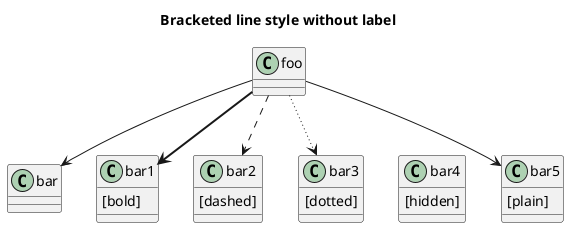 @startuml
title Bracketed line style without label
class foo
class bar
bar1 : [bold]  
bar2 : [dashed]
bar3 : [dotted]
bar4 : [hidden]
bar5 : [plain] 

foo --> bar
foo -[bold]-> bar1
foo -[dashed]-> bar2
foo -[dotted]-> bar3
foo -[hidden]-> bar4
foo -[plain]-> bar5
@enduml